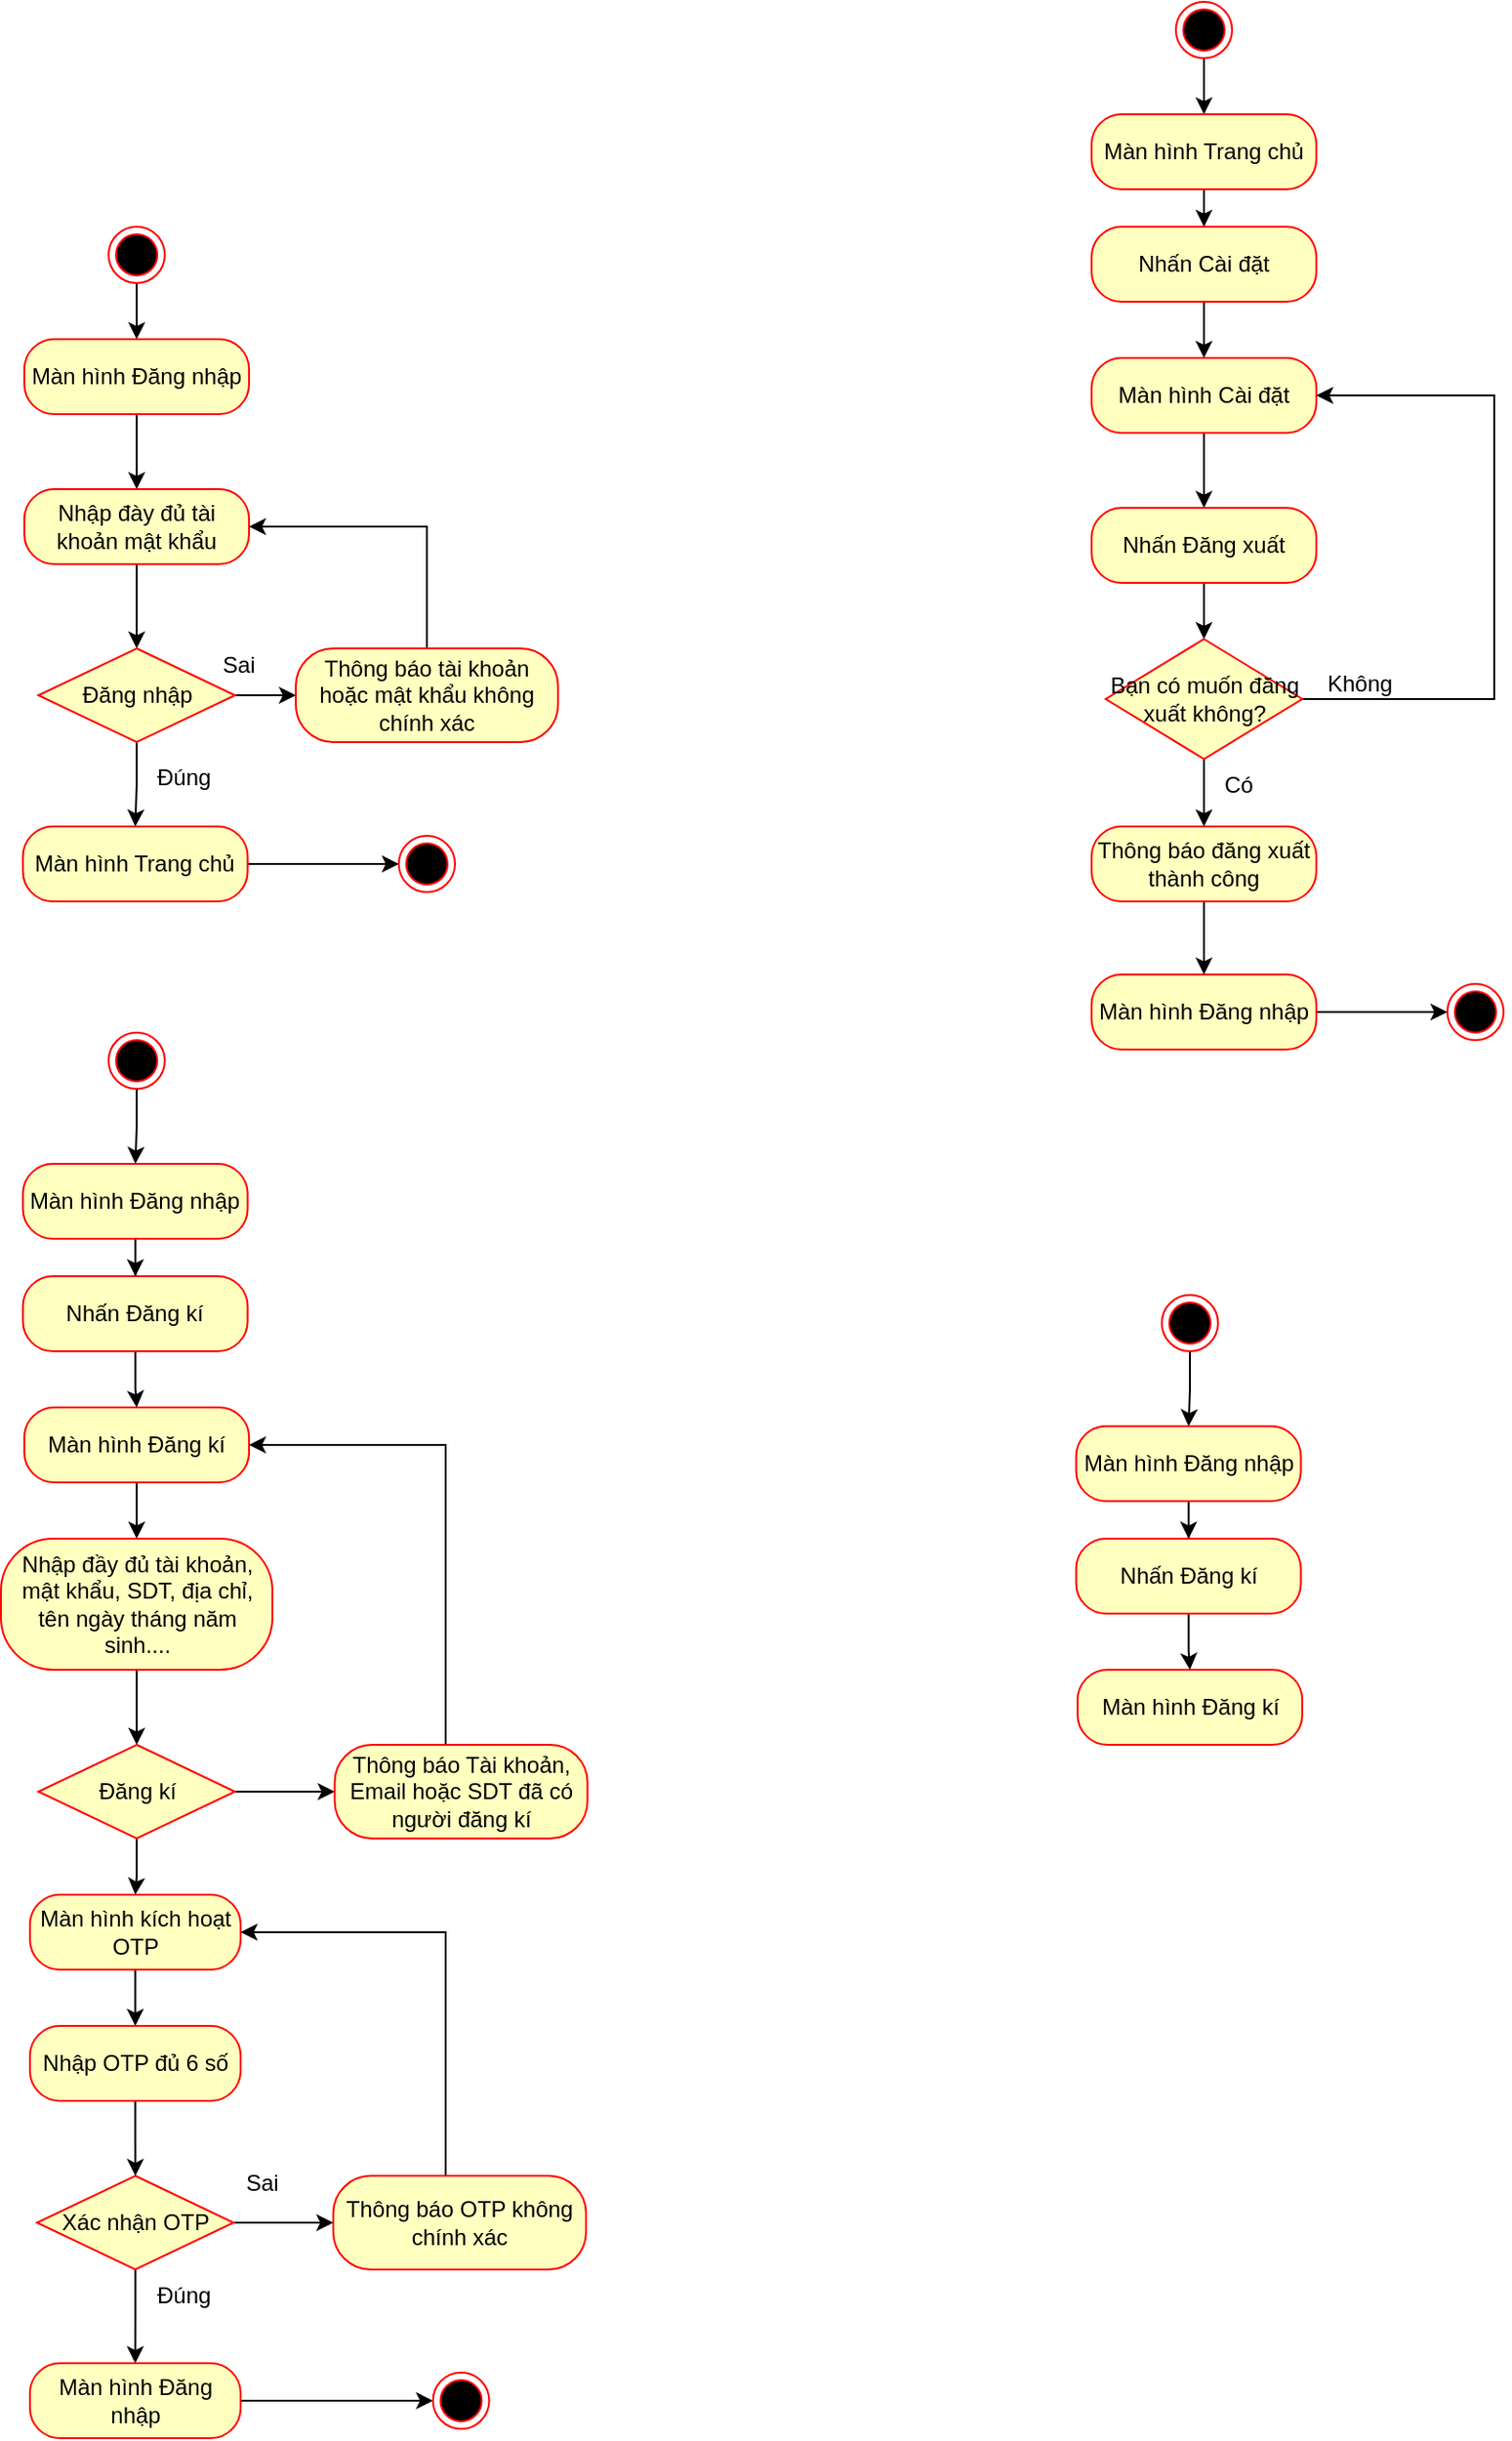 <mxfile version="15.6.2" type="github">
  <diagram id="Vb3b1w7tOggZKiGW4i6m" name="Page-1">
    <mxGraphModel dx="1422" dy="1963" grid="1" gridSize="10" guides="1" tooltips="1" connect="1" arrows="1" fold="1" page="1" pageScale="1" pageWidth="827" pageHeight="1169" math="0" shadow="0">
      <root>
        <mxCell id="0" />
        <mxCell id="1" parent="0" />
        <mxCell id="Z9xd57F3fZL-k_UrVPD2-34" style="edgeStyle=orthogonalEdgeStyle;rounded=0;orthogonalLoop=1;jettySize=auto;html=1;entryX=0.5;entryY=0;entryDx=0;entryDy=0;" parent="1" source="Z9xd57F3fZL-k_UrVPD2-22" target="Z9xd57F3fZL-k_UrVPD2-23" edge="1">
          <mxGeometry relative="1" as="geometry" />
        </mxCell>
        <mxCell id="Z9xd57F3fZL-k_UrVPD2-22" value="" style="ellipse;html=1;shape=endState;fillColor=#000000;strokeColor=#ff0000;" parent="1" vertex="1">
          <mxGeometry x="370" y="100" width="30" height="30" as="geometry" />
        </mxCell>
        <mxCell id="Z9xd57F3fZL-k_UrVPD2-35" style="edgeStyle=orthogonalEdgeStyle;rounded=0;orthogonalLoop=1;jettySize=auto;html=1;" parent="1" source="Z9xd57F3fZL-k_UrVPD2-23" target="Z9xd57F3fZL-k_UrVPD2-25" edge="1">
          <mxGeometry relative="1" as="geometry" />
        </mxCell>
        <mxCell id="Z9xd57F3fZL-k_UrVPD2-23" value="Màn hình Đăng nhập" style="rounded=1;whiteSpace=wrap;html=1;arcSize=40;fontColor=#000000;fillColor=#ffffc0;strokeColor=#ff0000;" parent="1" vertex="1">
          <mxGeometry x="325" y="160" width="120" height="40" as="geometry" />
        </mxCell>
        <mxCell id="Z9xd57F3fZL-k_UrVPD2-37" style="edgeStyle=orthogonalEdgeStyle;rounded=0;orthogonalLoop=1;jettySize=auto;html=1;entryX=0.5;entryY=0;entryDx=0;entryDy=0;" parent="1" source="Z9xd57F3fZL-k_UrVPD2-25" target="Z9xd57F3fZL-k_UrVPD2-26" edge="1">
          <mxGeometry relative="1" as="geometry" />
        </mxCell>
        <mxCell id="Z9xd57F3fZL-k_UrVPD2-25" value="Nhập đày đủ tài khoản mật khẩu" style="rounded=1;whiteSpace=wrap;html=1;arcSize=40;fontColor=#000000;fillColor=#ffffc0;strokeColor=#ff0000;" parent="1" vertex="1">
          <mxGeometry x="325" y="240" width="120" height="40" as="geometry" />
        </mxCell>
        <mxCell id="Z9xd57F3fZL-k_UrVPD2-38" style="edgeStyle=orthogonalEdgeStyle;rounded=0;orthogonalLoop=1;jettySize=auto;html=1;entryX=0;entryY=0.5;entryDx=0;entryDy=0;" parent="1" source="Z9xd57F3fZL-k_UrVPD2-26" target="Z9xd57F3fZL-k_UrVPD2-31" edge="1">
          <mxGeometry relative="1" as="geometry" />
        </mxCell>
        <mxCell id="Z9xd57F3fZL-k_UrVPD2-39" style="edgeStyle=orthogonalEdgeStyle;rounded=0;orthogonalLoop=1;jettySize=auto;html=1;entryX=0.5;entryY=0;entryDx=0;entryDy=0;" parent="1" source="Z9xd57F3fZL-k_UrVPD2-26" target="Z9xd57F3fZL-k_UrVPD2-32" edge="1">
          <mxGeometry relative="1" as="geometry" />
        </mxCell>
        <mxCell id="Z9xd57F3fZL-k_UrVPD2-26" value="Đăng nhập" style="rhombus;whiteSpace=wrap;html=1;fillColor=#ffffc0;strokeColor=#ff0000;" parent="1" vertex="1">
          <mxGeometry x="332.5" y="325" width="105" height="50" as="geometry" />
        </mxCell>
        <mxCell id="Z9xd57F3fZL-k_UrVPD2-45" style="edgeStyle=orthogonalEdgeStyle;rounded=0;orthogonalLoop=1;jettySize=auto;html=1;entryX=1;entryY=0.5;entryDx=0;entryDy=0;" parent="1" source="Z9xd57F3fZL-k_UrVPD2-31" target="Z9xd57F3fZL-k_UrVPD2-25" edge="1">
          <mxGeometry relative="1" as="geometry">
            <mxPoint x="450" y="260" as="targetPoint" />
            <Array as="points">
              <mxPoint x="540" y="260" />
            </Array>
          </mxGeometry>
        </mxCell>
        <mxCell id="Z9xd57F3fZL-k_UrVPD2-31" value="Thông báo tài khoản hoặc mật khẩu không chính xác" style="rounded=1;whiteSpace=wrap;html=1;arcSize=40;fontColor=#000000;fillColor=#ffffc0;strokeColor=#ff0000;" parent="1" vertex="1">
          <mxGeometry x="470" y="325" width="140" height="50" as="geometry" />
        </mxCell>
        <mxCell id="Z9xd57F3fZL-k_UrVPD2-40" style="edgeStyle=orthogonalEdgeStyle;rounded=0;orthogonalLoop=1;jettySize=auto;html=1;" parent="1" source="Z9xd57F3fZL-k_UrVPD2-32" target="Z9xd57F3fZL-k_UrVPD2-33" edge="1">
          <mxGeometry relative="1" as="geometry" />
        </mxCell>
        <mxCell id="Z9xd57F3fZL-k_UrVPD2-32" value="Màn hình Trang chủ" style="rounded=1;whiteSpace=wrap;html=1;arcSize=40;fontColor=#000000;fillColor=#ffffc0;strokeColor=#ff0000;" parent="1" vertex="1">
          <mxGeometry x="324.25" y="420" width="120" height="40" as="geometry" />
        </mxCell>
        <mxCell id="Z9xd57F3fZL-k_UrVPD2-33" value="" style="ellipse;html=1;shape=endState;fillColor=#000000;strokeColor=#ff0000;" parent="1" vertex="1">
          <mxGeometry x="525" y="425" width="30" height="30" as="geometry" />
        </mxCell>
        <mxCell id="Z9xd57F3fZL-k_UrVPD2-46" value="Đúng" style="text;strokeColor=none;fillColor=none;align=left;verticalAlign=top;spacingLeft=4;spacingRight=4;overflow=hidden;rotatable=0;points=[[0,0.5],[1,0.5]];portConstraint=eastwest;" parent="1" vertex="1">
          <mxGeometry x="390" y="380" width="100" height="26" as="geometry" />
        </mxCell>
        <mxCell id="Z9xd57F3fZL-k_UrVPD2-47" value="Sai" style="text;strokeColor=none;fillColor=none;align=left;verticalAlign=top;spacingLeft=4;spacingRight=4;overflow=hidden;rotatable=0;points=[[0,0.5],[1,0.5]];portConstraint=eastwest;" parent="1" vertex="1">
          <mxGeometry x="425" y="320" width="100" height="26" as="geometry" />
        </mxCell>
        <mxCell id="Z9xd57F3fZL-k_UrVPD2-101" style="edgeStyle=orthogonalEdgeStyle;rounded=0;orthogonalLoop=1;jettySize=auto;html=1;" parent="1" source="Z9xd57F3fZL-k_UrVPD2-49" target="Z9xd57F3fZL-k_UrVPD2-99" edge="1">
          <mxGeometry relative="1" as="geometry" />
        </mxCell>
        <mxCell id="Z9xd57F3fZL-k_UrVPD2-49" value="" style="ellipse;html=1;shape=endState;fillColor=#000000;strokeColor=#ff0000;" parent="1" vertex="1">
          <mxGeometry x="370" y="530" width="30" height="30" as="geometry" />
        </mxCell>
        <mxCell id="Z9xd57F3fZL-k_UrVPD2-61" style="edgeStyle=orthogonalEdgeStyle;rounded=0;orthogonalLoop=1;jettySize=auto;html=1;" parent="1" source="Z9xd57F3fZL-k_UrVPD2-50" target="Z9xd57F3fZL-k_UrVPD2-51" edge="1">
          <mxGeometry relative="1" as="geometry" />
        </mxCell>
        <mxCell id="Z9xd57F3fZL-k_UrVPD2-50" value="Màn hình Đăng kí" style="rounded=1;whiteSpace=wrap;html=1;arcSize=40;fontColor=#000000;fillColor=#ffffc0;strokeColor=#ff0000;" parent="1" vertex="1">
          <mxGeometry x="325" y="730" width="120" height="40" as="geometry" />
        </mxCell>
        <mxCell id="Z9xd57F3fZL-k_UrVPD2-62" style="edgeStyle=orthogonalEdgeStyle;rounded=0;orthogonalLoop=1;jettySize=auto;html=1;" parent="1" source="Z9xd57F3fZL-k_UrVPD2-51" target="Z9xd57F3fZL-k_UrVPD2-52" edge="1">
          <mxGeometry relative="1" as="geometry" />
        </mxCell>
        <mxCell id="Z9xd57F3fZL-k_UrVPD2-51" value="Nhập đầy đủ tài khoản, mật khẩu, SDT, địa chỉ, tên ngày tháng năm sinh...." style="rounded=1;whiteSpace=wrap;html=1;arcSize=40;fontColor=#000000;fillColor=#ffffc0;strokeColor=#ff0000;" parent="1" vertex="1">
          <mxGeometry x="312.5" y="800" width="145" height="70" as="geometry" />
        </mxCell>
        <mxCell id="Z9xd57F3fZL-k_UrVPD2-63" style="edgeStyle=orthogonalEdgeStyle;rounded=0;orthogonalLoop=1;jettySize=auto;html=1;" parent="1" source="Z9xd57F3fZL-k_UrVPD2-52" target="Z9xd57F3fZL-k_UrVPD2-54" edge="1">
          <mxGeometry relative="1" as="geometry" />
        </mxCell>
        <mxCell id="Z9xd57F3fZL-k_UrVPD2-67" style="edgeStyle=orthogonalEdgeStyle;rounded=0;orthogonalLoop=1;jettySize=auto;html=1;" parent="1" source="Z9xd57F3fZL-k_UrVPD2-52" target="Z9xd57F3fZL-k_UrVPD2-53" edge="1">
          <mxGeometry relative="1" as="geometry" />
        </mxCell>
        <mxCell id="Z9xd57F3fZL-k_UrVPD2-52" value="Đăng kí" style="rhombus;whiteSpace=wrap;html=1;fillColor=#ffffc0;strokeColor=#ff0000;" parent="1" vertex="1">
          <mxGeometry x="332.5" y="910" width="105" height="50" as="geometry" />
        </mxCell>
        <mxCell id="Z9xd57F3fZL-k_UrVPD2-74" style="edgeStyle=orthogonalEdgeStyle;rounded=0;orthogonalLoop=1;jettySize=auto;html=1;entryX=1;entryY=0.5;entryDx=0;entryDy=0;" parent="1" source="Z9xd57F3fZL-k_UrVPD2-53" target="Z9xd57F3fZL-k_UrVPD2-50" edge="1">
          <mxGeometry relative="1" as="geometry">
            <mxPoint x="565" y="710" as="targetPoint" />
            <Array as="points">
              <mxPoint x="550" y="750" />
            </Array>
          </mxGeometry>
        </mxCell>
        <mxCell id="Z9xd57F3fZL-k_UrVPD2-53" value="Thông báo Tài khoản, Email hoặc SDT đã có người đăng kí" style="rounded=1;whiteSpace=wrap;html=1;arcSize=40;fontColor=#000000;fillColor=#ffffc0;strokeColor=#ff0000;" parent="1" vertex="1">
          <mxGeometry x="490.75" y="910" width="135" height="50" as="geometry" />
        </mxCell>
        <mxCell id="Z9xd57F3fZL-k_UrVPD2-64" style="edgeStyle=orthogonalEdgeStyle;rounded=0;orthogonalLoop=1;jettySize=auto;html=1;" parent="1" source="Z9xd57F3fZL-k_UrVPD2-54" target="Z9xd57F3fZL-k_UrVPD2-56" edge="1">
          <mxGeometry relative="1" as="geometry" />
        </mxCell>
        <mxCell id="Z9xd57F3fZL-k_UrVPD2-54" value="Màn hình kích hoạt OTP" style="rounded=1;whiteSpace=wrap;html=1;arcSize=40;fontColor=#000000;fillColor=#ffffc0;strokeColor=#ff0000;" parent="1" vertex="1">
          <mxGeometry x="328" y="990" width="112.5" height="40" as="geometry" />
        </mxCell>
        <mxCell id="Z9xd57F3fZL-k_UrVPD2-66" style="edgeStyle=orthogonalEdgeStyle;rounded=0;orthogonalLoop=1;jettySize=auto;html=1;entryX=0.5;entryY=0;entryDx=0;entryDy=0;" parent="1" source="Z9xd57F3fZL-k_UrVPD2-55" target="Z9xd57F3fZL-k_UrVPD2-58" edge="1">
          <mxGeometry relative="1" as="geometry" />
        </mxCell>
        <mxCell id="Z9xd57F3fZL-k_UrVPD2-68" style="edgeStyle=orthogonalEdgeStyle;rounded=0;orthogonalLoop=1;jettySize=auto;html=1;" parent="1" source="Z9xd57F3fZL-k_UrVPD2-55" target="Z9xd57F3fZL-k_UrVPD2-57" edge="1">
          <mxGeometry relative="1" as="geometry" />
        </mxCell>
        <mxCell id="Z9xd57F3fZL-k_UrVPD2-55" value="Xác nhận OTP" style="rhombus;whiteSpace=wrap;html=1;fillColor=#ffffc0;strokeColor=#ff0000;" parent="1" vertex="1">
          <mxGeometry x="331.75" y="1140" width="105" height="50" as="geometry" />
        </mxCell>
        <mxCell id="Z9xd57F3fZL-k_UrVPD2-65" style="edgeStyle=orthogonalEdgeStyle;rounded=0;orthogonalLoop=1;jettySize=auto;html=1;" parent="1" source="Z9xd57F3fZL-k_UrVPD2-56" target="Z9xd57F3fZL-k_UrVPD2-55" edge="1">
          <mxGeometry relative="1" as="geometry" />
        </mxCell>
        <mxCell id="Z9xd57F3fZL-k_UrVPD2-56" value="Nhập OTP đủ 6 số" style="rounded=1;whiteSpace=wrap;html=1;arcSize=40;fontColor=#000000;fillColor=#ffffc0;strokeColor=#ff0000;" parent="1" vertex="1">
          <mxGeometry x="328" y="1060" width="112.5" height="40" as="geometry" />
        </mxCell>
        <mxCell id="Z9xd57F3fZL-k_UrVPD2-70" style="edgeStyle=orthogonalEdgeStyle;rounded=0;orthogonalLoop=1;jettySize=auto;html=1;entryX=1;entryY=0.5;entryDx=0;entryDy=0;" parent="1" source="Z9xd57F3fZL-k_UrVPD2-57" target="Z9xd57F3fZL-k_UrVPD2-54" edge="1">
          <mxGeometry relative="1" as="geometry">
            <mxPoint x="571.75" y="960" as="targetPoint" />
            <Array as="points">
              <mxPoint x="550" y="1010" />
            </Array>
          </mxGeometry>
        </mxCell>
        <mxCell id="Z9xd57F3fZL-k_UrVPD2-57" value="Thông báo OTP không chính xác" style="rounded=1;whiteSpace=wrap;html=1;arcSize=40;fontColor=#000000;fillColor=#ffffc0;strokeColor=#ff0000;" parent="1" vertex="1">
          <mxGeometry x="490" y="1140" width="135" height="50" as="geometry" />
        </mxCell>
        <mxCell id="-A5U7fA7TWVwW4E3GgN_-2" style="edgeStyle=orthogonalEdgeStyle;rounded=0;orthogonalLoop=1;jettySize=auto;html=1;" edge="1" parent="1" source="Z9xd57F3fZL-k_UrVPD2-58" target="Z9xd57F3fZL-k_UrVPD2-59">
          <mxGeometry relative="1" as="geometry" />
        </mxCell>
        <mxCell id="Z9xd57F3fZL-k_UrVPD2-58" value="Màn hình Đăng nhập" style="rounded=1;whiteSpace=wrap;html=1;arcSize=40;fontColor=#000000;fillColor=#ffffc0;strokeColor=#ff0000;" parent="1" vertex="1">
          <mxGeometry x="328" y="1240" width="112.5" height="40" as="geometry" />
        </mxCell>
        <mxCell id="Z9xd57F3fZL-k_UrVPD2-59" value="" style="ellipse;html=1;shape=endState;fillColor=#000000;strokeColor=#ff0000;" parent="1" vertex="1">
          <mxGeometry x="543.25" y="1245" width="30" height="30" as="geometry" />
        </mxCell>
        <mxCell id="Z9xd57F3fZL-k_UrVPD2-96" style="edgeStyle=orthogonalEdgeStyle;rounded=0;orthogonalLoop=1;jettySize=auto;html=1;entryX=0.5;entryY=0;entryDx=0;entryDy=0;" parent="1" source="Z9xd57F3fZL-k_UrVPD2-75" target="Z9xd57F3fZL-k_UrVPD2-94" edge="1">
          <mxGeometry relative="1" as="geometry" />
        </mxCell>
        <mxCell id="Z9xd57F3fZL-k_UrVPD2-75" value="" style="ellipse;html=1;shape=endState;fillColor=#000000;strokeColor=#ff0000;" parent="1" vertex="1">
          <mxGeometry x="940" y="-20" width="30" height="30" as="geometry" />
        </mxCell>
        <mxCell id="Z9xd57F3fZL-k_UrVPD2-85" style="edgeStyle=orthogonalEdgeStyle;rounded=0;orthogonalLoop=1;jettySize=auto;html=1;" parent="1" source="Z9xd57F3fZL-k_UrVPD2-76" target="Z9xd57F3fZL-k_UrVPD2-80" edge="1">
          <mxGeometry relative="1" as="geometry" />
        </mxCell>
        <mxCell id="Z9xd57F3fZL-k_UrVPD2-76" value="Màn hình Cài đặt" style="rounded=1;whiteSpace=wrap;html=1;arcSize=40;fontColor=#000000;fillColor=#ffffc0;strokeColor=#ff0000;" parent="1" vertex="1">
          <mxGeometry x="895" y="170" width="120" height="40" as="geometry" />
        </mxCell>
        <mxCell id="Z9xd57F3fZL-k_UrVPD2-86" style="edgeStyle=orthogonalEdgeStyle;rounded=0;orthogonalLoop=1;jettySize=auto;html=1;" parent="1" source="Z9xd57F3fZL-k_UrVPD2-80" target="Z9xd57F3fZL-k_UrVPD2-81" edge="1">
          <mxGeometry relative="1" as="geometry" />
        </mxCell>
        <mxCell id="Z9xd57F3fZL-k_UrVPD2-80" value="Nhấn Đăng xuất" style="rounded=1;whiteSpace=wrap;html=1;arcSize=40;fontColor=#000000;fillColor=#ffffc0;strokeColor=#ff0000;" parent="1" vertex="1">
          <mxGeometry x="895" y="250" width="120" height="40" as="geometry" />
        </mxCell>
        <mxCell id="Z9xd57F3fZL-k_UrVPD2-89" style="edgeStyle=orthogonalEdgeStyle;rounded=0;orthogonalLoop=1;jettySize=auto;html=1;entryX=1;entryY=0.5;entryDx=0;entryDy=0;" parent="1" source="Z9xd57F3fZL-k_UrVPD2-81" target="Z9xd57F3fZL-k_UrVPD2-76" edge="1">
          <mxGeometry relative="1" as="geometry">
            <mxPoint x="1090" y="180" as="targetPoint" />
            <Array as="points">
              <mxPoint x="1110" y="352" />
              <mxPoint x="1110" y="190" />
            </Array>
          </mxGeometry>
        </mxCell>
        <mxCell id="Z9xd57F3fZL-k_UrVPD2-107" style="edgeStyle=orthogonalEdgeStyle;rounded=0;orthogonalLoop=1;jettySize=auto;html=1;" parent="1" source="Z9xd57F3fZL-k_UrVPD2-81" target="Z9xd57F3fZL-k_UrVPD2-106" edge="1">
          <mxGeometry relative="1" as="geometry" />
        </mxCell>
        <mxCell id="Z9xd57F3fZL-k_UrVPD2-81" value="Bạn có muốn đăng xuất không?" style="rhombus;whiteSpace=wrap;html=1;fillColor=#ffffc0;strokeColor=#ff0000;" parent="1" vertex="1">
          <mxGeometry x="902.5" y="320" width="105" height="64" as="geometry" />
        </mxCell>
        <mxCell id="-A5U7fA7TWVwW4E3GgN_-3" style="edgeStyle=orthogonalEdgeStyle;rounded=0;orthogonalLoop=1;jettySize=auto;html=1;entryX=0;entryY=0.5;entryDx=0;entryDy=0;" edge="1" parent="1" source="Z9xd57F3fZL-k_UrVPD2-82" target="Z9xd57F3fZL-k_UrVPD2-83">
          <mxGeometry relative="1" as="geometry" />
        </mxCell>
        <mxCell id="Z9xd57F3fZL-k_UrVPD2-82" value="Màn hình Đăng nhập" style="rounded=1;whiteSpace=wrap;html=1;arcSize=40;fontColor=#000000;fillColor=#ffffc0;strokeColor=#ff0000;" parent="1" vertex="1">
          <mxGeometry x="895" y="499" width="120" height="40" as="geometry" />
        </mxCell>
        <mxCell id="Z9xd57F3fZL-k_UrVPD2-83" value="" style="ellipse;html=1;shape=endState;fillColor=#000000;strokeColor=#ff0000;" parent="1" vertex="1">
          <mxGeometry x="1085" y="504" width="30" height="30" as="geometry" />
        </mxCell>
        <mxCell id="Z9xd57F3fZL-k_UrVPD2-90" value="Không" style="text;strokeColor=none;fillColor=none;align=left;verticalAlign=top;spacingLeft=4;spacingRight=4;overflow=hidden;rotatable=0;points=[[0,0.5],[1,0.5]];portConstraint=eastwest;" parent="1" vertex="1">
          <mxGeometry x="1015" y="330" width="100" height="26" as="geometry" />
        </mxCell>
        <mxCell id="Z9xd57F3fZL-k_UrVPD2-91" value="Có" style="text;strokeColor=none;fillColor=none;align=left;verticalAlign=top;spacingLeft=4;spacingRight=4;overflow=hidden;rotatable=0;points=[[0,0.5],[1,0.5]];portConstraint=eastwest;" parent="1" vertex="1">
          <mxGeometry x="960" y="384" width="100" height="26" as="geometry" />
        </mxCell>
        <mxCell id="Z9xd57F3fZL-k_UrVPD2-97" style="edgeStyle=orthogonalEdgeStyle;rounded=0;orthogonalLoop=1;jettySize=auto;html=1;" parent="1" source="Z9xd57F3fZL-k_UrVPD2-94" target="Z9xd57F3fZL-k_UrVPD2-95" edge="1">
          <mxGeometry relative="1" as="geometry" />
        </mxCell>
        <mxCell id="Z9xd57F3fZL-k_UrVPD2-94" value="Màn hình Trang chủ" style="rounded=1;whiteSpace=wrap;html=1;arcSize=40;fontColor=#000000;fillColor=#ffffc0;strokeColor=#ff0000;" parent="1" vertex="1">
          <mxGeometry x="895" y="40" width="120" height="40" as="geometry" />
        </mxCell>
        <mxCell id="Z9xd57F3fZL-k_UrVPD2-98" style="edgeStyle=orthogonalEdgeStyle;rounded=0;orthogonalLoop=1;jettySize=auto;html=1;" parent="1" source="Z9xd57F3fZL-k_UrVPD2-95" target="Z9xd57F3fZL-k_UrVPD2-76" edge="1">
          <mxGeometry relative="1" as="geometry" />
        </mxCell>
        <mxCell id="Z9xd57F3fZL-k_UrVPD2-95" value="Nhấn Cài đặt" style="rounded=1;whiteSpace=wrap;html=1;arcSize=40;fontColor=#000000;fillColor=#ffffc0;strokeColor=#ff0000;" parent="1" vertex="1">
          <mxGeometry x="895" y="100" width="120" height="40" as="geometry" />
        </mxCell>
        <mxCell id="Z9xd57F3fZL-k_UrVPD2-102" style="edgeStyle=orthogonalEdgeStyle;rounded=0;orthogonalLoop=1;jettySize=auto;html=1;" parent="1" source="Z9xd57F3fZL-k_UrVPD2-99" target="Z9xd57F3fZL-k_UrVPD2-100" edge="1">
          <mxGeometry relative="1" as="geometry" />
        </mxCell>
        <mxCell id="Z9xd57F3fZL-k_UrVPD2-99" value="Màn hình Đăng nhập" style="rounded=1;whiteSpace=wrap;html=1;arcSize=40;fontColor=#000000;fillColor=#ffffc0;strokeColor=#ff0000;" parent="1" vertex="1">
          <mxGeometry x="324.25" y="600" width="120" height="40" as="geometry" />
        </mxCell>
        <mxCell id="Z9xd57F3fZL-k_UrVPD2-103" style="edgeStyle=orthogonalEdgeStyle;rounded=0;orthogonalLoop=1;jettySize=auto;html=1;" parent="1" source="Z9xd57F3fZL-k_UrVPD2-100" target="Z9xd57F3fZL-k_UrVPD2-50" edge="1">
          <mxGeometry relative="1" as="geometry" />
        </mxCell>
        <mxCell id="Z9xd57F3fZL-k_UrVPD2-100" value="Nhấn Đăng kí" style="rounded=1;whiteSpace=wrap;html=1;arcSize=40;fontColor=#000000;fillColor=#ffffc0;strokeColor=#ff0000;" parent="1" vertex="1">
          <mxGeometry x="324.25" y="660" width="120" height="40" as="geometry" />
        </mxCell>
        <mxCell id="Z9xd57F3fZL-k_UrVPD2-104" value="Sai" style="text;strokeColor=none;fillColor=none;align=left;verticalAlign=top;spacingLeft=4;spacingRight=4;overflow=hidden;rotatable=0;points=[[0,0.5],[1,0.5]];portConstraint=eastwest;" parent="1" vertex="1">
          <mxGeometry x="437.5" y="1130" width="100" height="26" as="geometry" />
        </mxCell>
        <mxCell id="Z9xd57F3fZL-k_UrVPD2-105" value="Đúng" style="text;strokeColor=none;fillColor=none;align=left;verticalAlign=top;spacingLeft=4;spacingRight=4;overflow=hidden;rotatable=0;points=[[0,0.5],[1,0.5]];portConstraint=eastwest;" parent="1" vertex="1">
          <mxGeometry x="390" y="1190" width="100" height="26" as="geometry" />
        </mxCell>
        <mxCell id="Z9xd57F3fZL-k_UrVPD2-108" style="edgeStyle=orthogonalEdgeStyle;rounded=0;orthogonalLoop=1;jettySize=auto;html=1;" parent="1" source="Z9xd57F3fZL-k_UrVPD2-106" target="Z9xd57F3fZL-k_UrVPD2-82" edge="1">
          <mxGeometry relative="1" as="geometry" />
        </mxCell>
        <mxCell id="Z9xd57F3fZL-k_UrVPD2-106" value="Thông báo đăng xuất thành công" style="rounded=1;whiteSpace=wrap;html=1;arcSize=40;fontColor=#000000;fillColor=#ffffc0;strokeColor=#ff0000;" parent="1" vertex="1">
          <mxGeometry x="895" y="420" width="120" height="40" as="geometry" />
        </mxCell>
        <mxCell id="Z9xd57F3fZL-k_UrVPD2-109" style="edgeStyle=orthogonalEdgeStyle;rounded=0;orthogonalLoop=1;jettySize=auto;html=1;" parent="1" source="Z9xd57F3fZL-k_UrVPD2-110" target="Z9xd57F3fZL-k_UrVPD2-113" edge="1">
          <mxGeometry relative="1" as="geometry" />
        </mxCell>
        <mxCell id="Z9xd57F3fZL-k_UrVPD2-110" value="" style="ellipse;html=1;shape=endState;fillColor=#000000;strokeColor=#ff0000;" parent="1" vertex="1">
          <mxGeometry x="932.5" y="670" width="30" height="30" as="geometry" />
        </mxCell>
        <mxCell id="Z9xd57F3fZL-k_UrVPD2-111" value="Màn hình Đăng kí" style="rounded=1;whiteSpace=wrap;html=1;arcSize=40;fontColor=#000000;fillColor=#ffffc0;strokeColor=#ff0000;" parent="1" vertex="1">
          <mxGeometry x="887.5" y="870" width="120" height="40" as="geometry" />
        </mxCell>
        <mxCell id="Z9xd57F3fZL-k_UrVPD2-112" style="edgeStyle=orthogonalEdgeStyle;rounded=0;orthogonalLoop=1;jettySize=auto;html=1;" parent="1" source="Z9xd57F3fZL-k_UrVPD2-113" target="Z9xd57F3fZL-k_UrVPD2-115" edge="1">
          <mxGeometry relative="1" as="geometry" />
        </mxCell>
        <mxCell id="Z9xd57F3fZL-k_UrVPD2-113" value="Màn hình Đăng nhập" style="rounded=1;whiteSpace=wrap;html=1;arcSize=40;fontColor=#000000;fillColor=#ffffc0;strokeColor=#ff0000;" parent="1" vertex="1">
          <mxGeometry x="886.75" y="740" width="120" height="40" as="geometry" />
        </mxCell>
        <mxCell id="Z9xd57F3fZL-k_UrVPD2-114" style="edgeStyle=orthogonalEdgeStyle;rounded=0;orthogonalLoop=1;jettySize=auto;html=1;" parent="1" source="Z9xd57F3fZL-k_UrVPD2-115" target="Z9xd57F3fZL-k_UrVPD2-111" edge="1">
          <mxGeometry relative="1" as="geometry" />
        </mxCell>
        <mxCell id="Z9xd57F3fZL-k_UrVPD2-115" value="Nhấn Đăng kí" style="rounded=1;whiteSpace=wrap;html=1;arcSize=40;fontColor=#000000;fillColor=#ffffc0;strokeColor=#ff0000;" parent="1" vertex="1">
          <mxGeometry x="886.75" y="800" width="120" height="40" as="geometry" />
        </mxCell>
      </root>
    </mxGraphModel>
  </diagram>
</mxfile>
